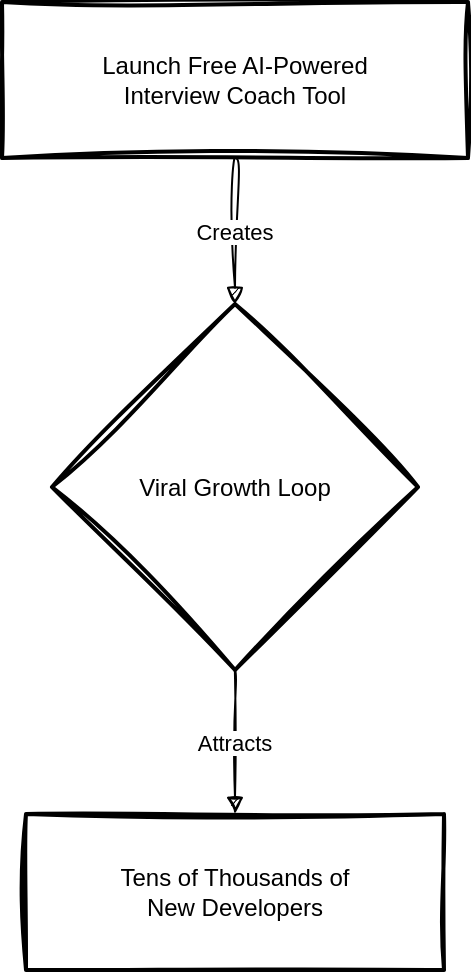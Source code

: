 <mxfile version="28.2.4">
  <diagram name="Page-1" id="zfL4oLGSepfnnzRN5Fpi">
    <mxGraphModel dx="785" dy="544" grid="1" gridSize="10" guides="1" tooltips="1" connect="1" arrows="1" fold="1" page="1" pageScale="1" pageWidth="850" pageHeight="1100" math="0" shadow="0">
      <root>
        <mxCell id="0" />
        <mxCell id="1" parent="0" />
        <mxCell id="GCLW5aotIaKdi6RYNYQ--1" value="Launch Free AI-Powered&#xa;Interview Coach Tool" style="whiteSpace=wrap;strokeWidth=2;sketch=1;curveFitting=1;jiggle=2;" vertex="1" parent="1">
          <mxGeometry x="20" y="20" width="233" height="78" as="geometry" />
        </mxCell>
        <mxCell id="GCLW5aotIaKdi6RYNYQ--2" value="Viral Growth Loop" style="rhombus;strokeWidth=2;whiteSpace=wrap;sketch=1;curveFitting=1;jiggle=2;" vertex="1" parent="1">
          <mxGeometry x="45" y="171" width="183" height="183" as="geometry" />
        </mxCell>
        <mxCell id="GCLW5aotIaKdi6RYNYQ--3" value="Tens of Thousands of&#xa;New Developers" style="whiteSpace=wrap;strokeWidth=2;sketch=1;curveFitting=1;jiggle=2;" vertex="1" parent="1">
          <mxGeometry x="32" y="426" width="209" height="78" as="geometry" />
        </mxCell>
        <mxCell id="GCLW5aotIaKdi6RYNYQ--4" value="Creates" style="curved=1;startArrow=none;endArrow=block;exitX=0.5;exitY=1;entryX=0.5;entryY=0;rounded=0;sketch=1;curveFitting=1;jiggle=2;" edge="1" parent="1" source="GCLW5aotIaKdi6RYNYQ--1" target="GCLW5aotIaKdi6RYNYQ--2">
          <mxGeometry relative="1" as="geometry">
            <Array as="points" />
          </mxGeometry>
        </mxCell>
        <mxCell id="GCLW5aotIaKdi6RYNYQ--5" value="Attracts" style="curved=1;startArrow=none;endArrow=block;exitX=0.5;exitY=1;entryX=0.5;entryY=0.01;rounded=0;sketch=1;curveFitting=1;jiggle=2;" edge="1" parent="1" source="GCLW5aotIaKdi6RYNYQ--2" target="GCLW5aotIaKdi6RYNYQ--3">
          <mxGeometry relative="1" as="geometry">
            <Array as="points" />
          </mxGeometry>
        </mxCell>
      </root>
    </mxGraphModel>
  </diagram>
</mxfile>
